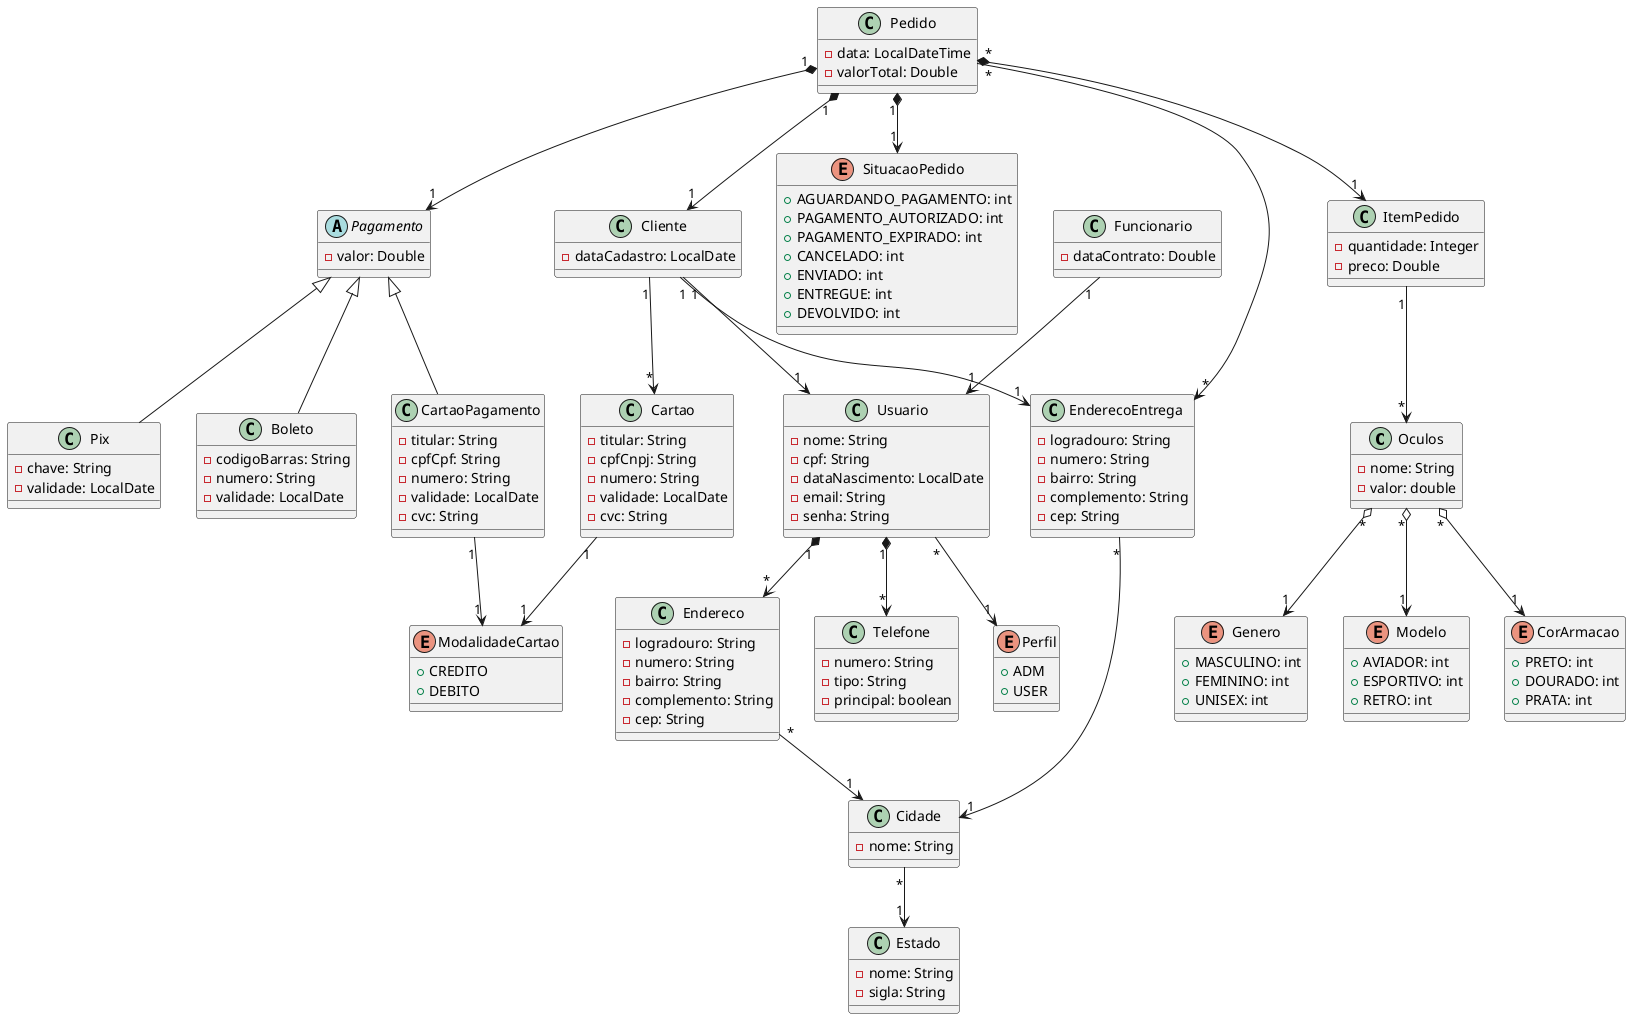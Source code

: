 @startuml ProjetoTP1

class Oculos {
    - nome: String
    - valor: double
}

enum CorArmacao {
    + PRETO: int
    + DOURADO: int
    + PRATA: int
}

enum Genero {
    + MASCULINO: int
    + FEMININO: int
    + UNISEX: int
}

enum Modelo {
    + AVIADOR: int
    + ESPORTIVO: int
    + RETRO: int
}


class Funcionario {
    - dataContrato: Double
}

class Cliente {
    - dataCadastro: LocalDate
}

class ItemPedido {
    - quantidade: Integer
    - preco: Double
}

class Pedido {
    - data: LocalDateTime
    - valorTotal: Double
}

abstract class Pagamento {
    - valor: Double
}

class Pix {
    - chave: String
    - validade: LocalDate
}

class Boleto {
    - codigoBarras: String
    - numero: String
    - validade: LocalDate
}

class CartaoPagamento {
    - titular: String
    - cpfCpf: String
    - numero: String
    - validade: LocalDate
    - cvc: String
}

class EnderecoEntrega {
    - logradouro: String
    - numero: String
    - bairro: String
    - complemento: String
    - cep: String
}

class Endereco {
    - logradouro: String
    - numero: String
    - bairro: String
    - complemento: String
    - cep: String
}

class Cidade {
    - nome: String
}

class Estado {
    - nome: String
    - sigla: String
}

class Usuario {
    - nome: String
    - cpf: String
    - dataNascimento: LocalDate
    - email: String
    - senha: String
}

class Telefone {
    - numero: String
    - tipo: String
    - principal: boolean
}

class Cartao {
    - titular: String
    - cpfCnpj: String
    - numero: String
    - validade: LocalDate
    - cvc: String
}

enum SituacaoPedido {
    + AGUARDANDO_PAGAMENTO: int
    + PAGAMENTO_AUTORIZADO: int
    + PAGAMENTO_EXPIRADO: int
    + CANCELADO: int
    + ENVIADO: int
    + ENTREGUE: int
    + DEVOLVIDO: int
}

enum ModalidadeCartao {
    + CREDITO
    + DEBITO
}

enum Perfil {
    + ADM
    + USER
}


Oculos "*" o--> "1" Genero
Oculos "*" o--> "1" CorArmacao
Oculos "*" o--> "1" Modelo

Pedido "1" *--> "1" Cliente
Pedido "*" --> "*" EnderecoEntrega
Pedido "*" *--> "1" ItemPedido
Pedido "1" *--> "1" Pagamento
Pedido "1" *--> "1" SituacaoPedido

Pagamento <|-- Pix
Pagamento <|-- Boleto
Pagamento <|-- CartaoPagamento

Cliente "1" --> "1" EnderecoEntrega
Cliente "1" --> "1" Usuario
Cliente "1" --> "*" Cartao

Funcionario "1" --> "1" Usuario

Usuario "1" *--> "*" Telefone
Usuario "1" *--> "*" Endereco
Usuario "*" --> "1" Perfil

EnderecoEntrega "*" --> "1" Cidade
Endereco "*" --> "1" Cidade
Cidade "*" --> "1" Estado

ItemPedido "1" --> "*" Oculos

Cartao "1" --> "1" ModalidadeCartao

CartaoPagamento "1" --> "1" ModalidadeCartao
@enduml